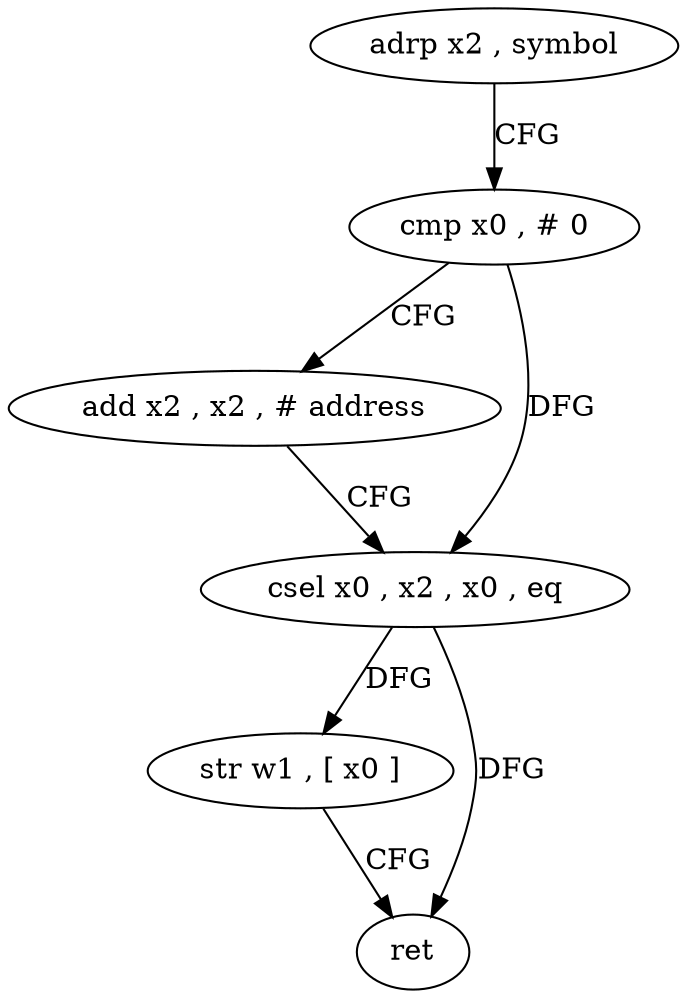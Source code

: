 digraph "func" {
"4213800" [label = "adrp x2 , symbol" ]
"4213804" [label = "cmp x0 , # 0" ]
"4213808" [label = "add x2 , x2 , # address" ]
"4213812" [label = "csel x0 , x2 , x0 , eq" ]
"4213816" [label = "str w1 , [ x0 ]" ]
"4213820" [label = "ret" ]
"4213800" -> "4213804" [ label = "CFG" ]
"4213804" -> "4213808" [ label = "CFG" ]
"4213804" -> "4213812" [ label = "DFG" ]
"4213808" -> "4213812" [ label = "CFG" ]
"4213812" -> "4213816" [ label = "DFG" ]
"4213812" -> "4213820" [ label = "DFG" ]
"4213816" -> "4213820" [ label = "CFG" ]
}
